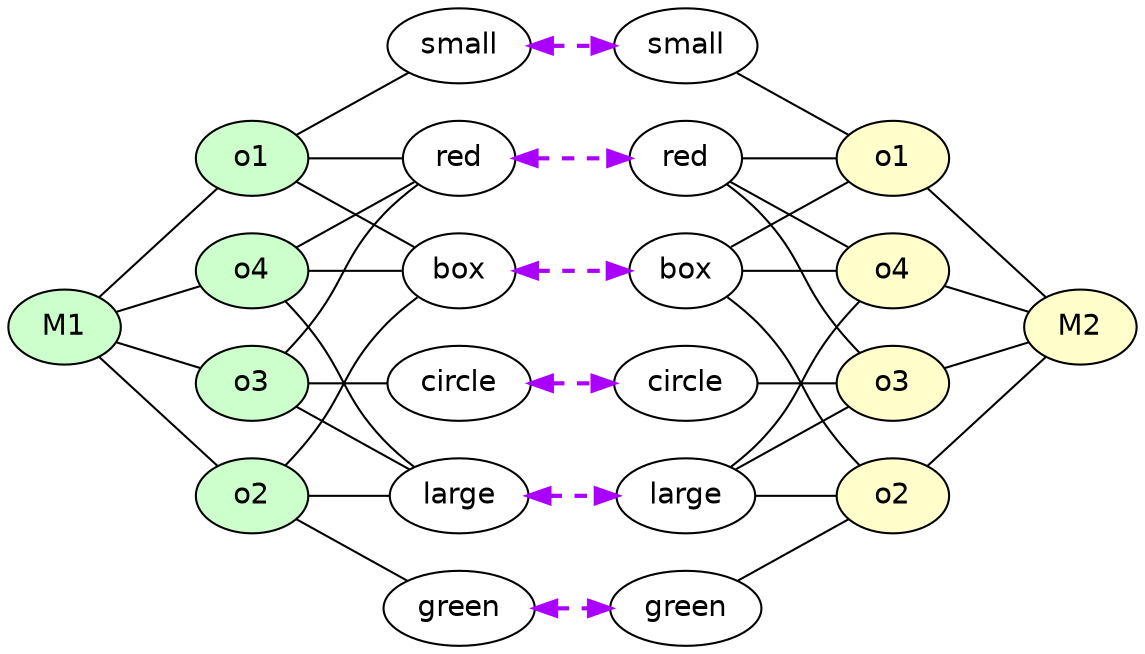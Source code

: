 strict digraph G {
	graph [bb="0,0,531.19,306",
		rankdir=LR
	];
	node [label="\N"];
	M1	 [fillcolor="#CCFFCC",
		fontname=Helvetica,
		height=0.5,
		pos="27,153",
		shape=oval,
		style=filled,
		width=0.75];
	o1_1	 [fillcolor="#CCFFCC",
		fontname=Helvetica,
		height=0.5,
		label=o1,
		pos="117,234",
		shape=oval,
		style=filled,
		width=0.75];
	M1 -> o1_1	 [constraint=true,
		dir=none,
		penwidth=1,
		pos="43.09,167.48 59.371,182.13 84.406,204.67 100.75,219.37"];
	o2_1	 [fillcolor="#CCFFCC",
		fontname=Helvetica,
		height=0.5,
		label=o2,
		pos="117,72",
		shape=oval,
		style=filled,
		width=0.75];
	M1 -> o2_1	 [constraint=true,
		dir=none,
		penwidth=1,
		pos="43.09,138.52 59.371,123.87 84.406,101.33 100.75,86.629"];
	o3_1	 [fillcolor="#CCFFCC",
		fontname=Helvetica,
		height=0.5,
		label=o3,
		pos="117,126",
		shape=oval,
		style=filled,
		width=0.75];
	M1 -> o3_1	 [constraint=true,
		dir=none,
		penwidth=1,
		pos="52.07,145.48 64.657,141.7 79.851,137.14 92.375,133.39"];
	o4_1	 [fillcolor="#CCFFCC",
		fontname=Helvetica,
		height=0.5,
		label=o4,
		pos="117,180",
		shape=oval,
		style=filled,
		width=0.75];
	M1 -> o4_1	 [constraint=true,
		dir=none,
		penwidth=1,
		pos="52.07,160.52 64.657,164.3 79.851,168.86 92.375,172.61"];
	M2	 [fillcolor="#FFFFCC",
		fontname=Helvetica,
		height=0.5,
		pos="504.19,153",
		shape=oval,
		style=filled,
		width=0.75];
	red_1	 [fontname=Helvetica,
		height=0.5,
		label=red,
		pos="213.8,234",
		shape=oval,
		width=0.75];
	o1_1 -> red_1	 [constraint=true,
		dir=none,
		pos="144.22,234 157.53,234 173.5,234 186.78,234"];
	box_1	 [fontname=Helvetica,
		height=0.5,
		label=box,
		pos="213.8,180",
		shape=oval,
		width=0.75];
	o1_1 -> box_1	 [constraint=true,
		dir=none,
		pos="138,222.28 154.24,213.23 176.61,200.75 192.83,191.69"];
	small_1	 [fontname=Helvetica,
		height=0.5,
		label=small,
		pos="213.8,288",
		shape=oval,
		width=0.88464];
	o1_1 -> small_1	 [constraint=true,
		dir=none,
		pos="138,245.72 153.57,254.4 174.78,266.23 190.8,275.17"];
	red_2	 [fontname=Helvetica,
		height=0.5,
		label=red,
		pos="317.39,234",
		shape=oval,
		width=0.75];
	red_1 -> red_2	 [color="#AA00FF",
		constraint=true,
		dir=both,
		penwidth=2,
		pos="s,241.02,234 e,290.35,234 251.07,234 260.51,234 270.64,234 280.07,234",
		style=dashed];
	o1_2	 [fillcolor="#FFFFCC",
		fontname=Helvetica,
		height=0.5,
		label=o1,
		pos="414.19,234",
		shape=oval,
		style=filled,
		width=0.75];
	o1_2 -> M2	 [constraint=true,
		dir=none,
		penwidth=1,
		pos="430.28,219.52 446.56,204.87 471.59,182.33 487.93,167.63"];
	red_2 -> o1_2	 [constraint=true,
		dir=none,
		pos="344.61,234 357.92,234 373.89,234 387.17,234"];
	o3_2	 [fillcolor="#FFFFCC",
		fontname=Helvetica,
		height=0.5,
		label=o3,
		pos="414.19,126",
		shape=oval,
		style=filled,
		width=0.75];
	red_2 -> o3_2	 [constraint=true,
		dir=none,
		pos="336.18,220.67 341.33,216.58 346.72,211.87 351.19,207 370.69,185.75 368.9,175.31 387.19,153 390.55,148.9 394.45,144.72 398.22,140.92"];
	o4_2	 [fillcolor="#FFFFCC",
		fontname=Helvetica,
		height=0.5,
		label=o4,
		pos="414.19,180",
		shape=oval,
		style=filled,
		width=0.75];
	red_2 -> o4_2	 [constraint=true,
		dir=none,
		pos="338.39,222.28 354.63,213.23 377,200.75 393.23,191.69"];
	box_2	 [fontname=Helvetica,
		height=0.5,
		label=box,
		pos="317.39,180",
		shape=oval,
		width=0.75];
	box_1 -> box_2	 [color="#AA00FF",
		constraint=true,
		dir=both,
		penwidth=2,
		pos="s,241.02,180 e,290.35,180 251.07,180 260.51,180 270.64,180 280.07,180",
		style=dashed];
	box_2 -> o1_2	 [constraint=true,
		dir=none,
		pos="338.39,191.72 354.63,200.77 377,213.25 393.23,222.31"];
	o2_2	 [fillcolor="#FFFFCC",
		fontname=Helvetica,
		height=0.5,
		label=o2,
		pos="414.19,72",
		shape=oval,
		style=filled,
		width=0.75];
	box_2 -> o2_2	 [constraint=true,
		dir=none,
		pos="336.18,166.67 341.33,162.58 346.72,157.87 351.19,153 370.69,131.75 368.9,121.31 387.19,99 390.55,94.899 394.45,90.724 398.22,86.922"];
	box_2 -> o4_2	 [constraint=true,
		dir=none,
		pos="344.61,180 357.92,180 373.89,180 387.17,180"];
	small_2	 [fontname=Helvetica,
		height=0.5,
		label=small,
		pos="317.39,288",
		shape=oval,
		width=0.88464];
	small_1 -> small_2	 [color="#AA00FF",
		constraint=true,
		dir=both,
		penwidth=2,
		pos="s,245.72,288 e,285.39,288 255.78,288 262.11,288 268.64,288 274.98,288",
		style=dashed];
	small_2 -> o1_2	 [constraint=true,
		dir=none,
		pos="340.33,275.2 356.43,266.22 377.79,254.31 393.39,245.6"];
	o2_1 -> box_1	 [constraint=true,
		dir=none,
		pos="132.97,86.922 136.74,90.724 140.64,94.899 144,99 162.29,121.31 160.5,131.75 180,153 184.47,157.87 189.86,162.58 195.01,166.67"];
	green_1	 [fontname=Helvetica,
		height=0.5,
		label=green,
		pos="213.8,18",
		shape=oval,
		width=0.93881];
	o2_1 -> green_1	 [constraint=true,
		dir=none,
		pos="138,60.283 153.35,51.722 174.18,40.103 190.11,31.212"];
	large_1	 [fontname=Helvetica,
		height=0.5,
		label=large,
		pos="213.8,126",
		shape=oval,
		width=0.86659];
	o2_1 -> large_1	 [constraint=true,
		dir=none,
		pos="138,83.717 153.68,92.465 175.08,104.4 191.15,113.36"];
	green_2	 [fontname=Helvetica,
		height=0.5,
		label=green,
		pos="317.39,18",
		shape=oval,
		width=0.93881];
	green_1 -> green_2	 [color="#AA00FF",
		constraint=true,
		dir=both,
		penwidth=2,
		pos="s,247.72,18 e,283.39,18 257.91,18 262.98,18 268.14,18 273.2,18",
		style=dashed];
	o2_2 -> M2	 [constraint=true,
		dir=none,
		penwidth=1,
		pos="430.28,86.481 446.56,101.13 471.59,123.67 487.93,138.37"];
	green_2 -> o2_2	 [constraint=true,
		dir=none,
		pos="340.82,31.072 356.83,39.999 377.84,51.724 393.28,60.335"];
	large_2	 [fontname=Helvetica,
		height=0.5,
		label=large,
		pos="317.39,126",
		shape=oval,
		width=0.86659];
	large_1 -> large_2	 [color="#AA00FF",
		constraint=true,
		dir=both,
		penwidth=2,
		pos="s,245.16,126 e,286.13,126 255.21,126 261.98,126 268.99,126 275.76,126",
		style=dashed];
	large_2 -> o2_2	 [constraint=true,
		dir=none,
		pos="339.84,113.48 355.93,104.5 377.44,92.501 393.18,83.717"];
	large_2 -> o3_2	 [constraint=true,
		dir=none,
		pos="348.82,126 361.18,126 375.24,126 387.14,126"];
	large_2 -> o4_2	 [constraint=true,
		dir=none,
		pos="339.84,138.52 355.93,147.5 377.44,159.5 393.18,168.28"];
	o3_1 -> red_1	 [constraint=true,
		dir=none,
		pos="132.97,140.92 136.74,144.72 140.64,148.9 144,153 162.29,175.31 160.5,185.75 180,207 184.47,211.87 189.86,216.58 195.01,220.67"];
	o3_1 -> large_1	 [constraint=true,
		dir=none,
		pos="144.22,126 156.08,126 170.04,126 182.34,126"];
	circle_1	 [fontname=Helvetica,
		height=0.5,
		label=circle,
		pos="213.8,72",
		shape=oval,
		width=0.88464];
	o3_1 -> circle_1	 [constraint=true,
		dir=none,
		pos="138,114.28 153.57,105.6 174.78,93.766 190.8,84.827"];
	o3_2 -> M2	 [constraint=true,
		dir=none,
		penwidth=1,
		pos="439.26,133.52 451.84,137.3 467.04,141.86 479.56,145.61"];
	circle_2	 [fontname=Helvetica,
		height=0.5,
		label=circle,
		pos="317.39,72",
		shape=oval,
		width=0.88464];
	circle_1 -> circle_2	 [color="#AA00FF",
		constraint=true,
		dir=both,
		penwidth=2,
		pos="s,245.72,72 e,285.39,72 255.78,72 262.11,72 268.64,72 274.98,72",
		style=dashed];
	circle_2 -> o3_2	 [constraint=true,
		dir=none,
		pos="340.33,84.797 356.43,93.78 377.79,105.69 393.39,114.4"];
	o4_1 -> red_1	 [constraint=true,
		dir=none,
		pos="138,191.72 154.24,200.77 176.61,213.25 192.83,222.31"];
	o4_1 -> box_1	 [constraint=true,
		dir=none,
		pos="144.22,180 157.53,180 173.5,180 186.78,180"];
	o4_1 -> large_1	 [constraint=true,
		dir=none,
		pos="138,168.28 153.68,159.54 175.08,147.6 191.15,138.64"];
	o4_2 -> M2	 [constraint=true,
		dir=none,
		penwidth=1,
		pos="439.26,172.48 451.84,168.7 467.04,164.14 479.56,160.39"];
}
